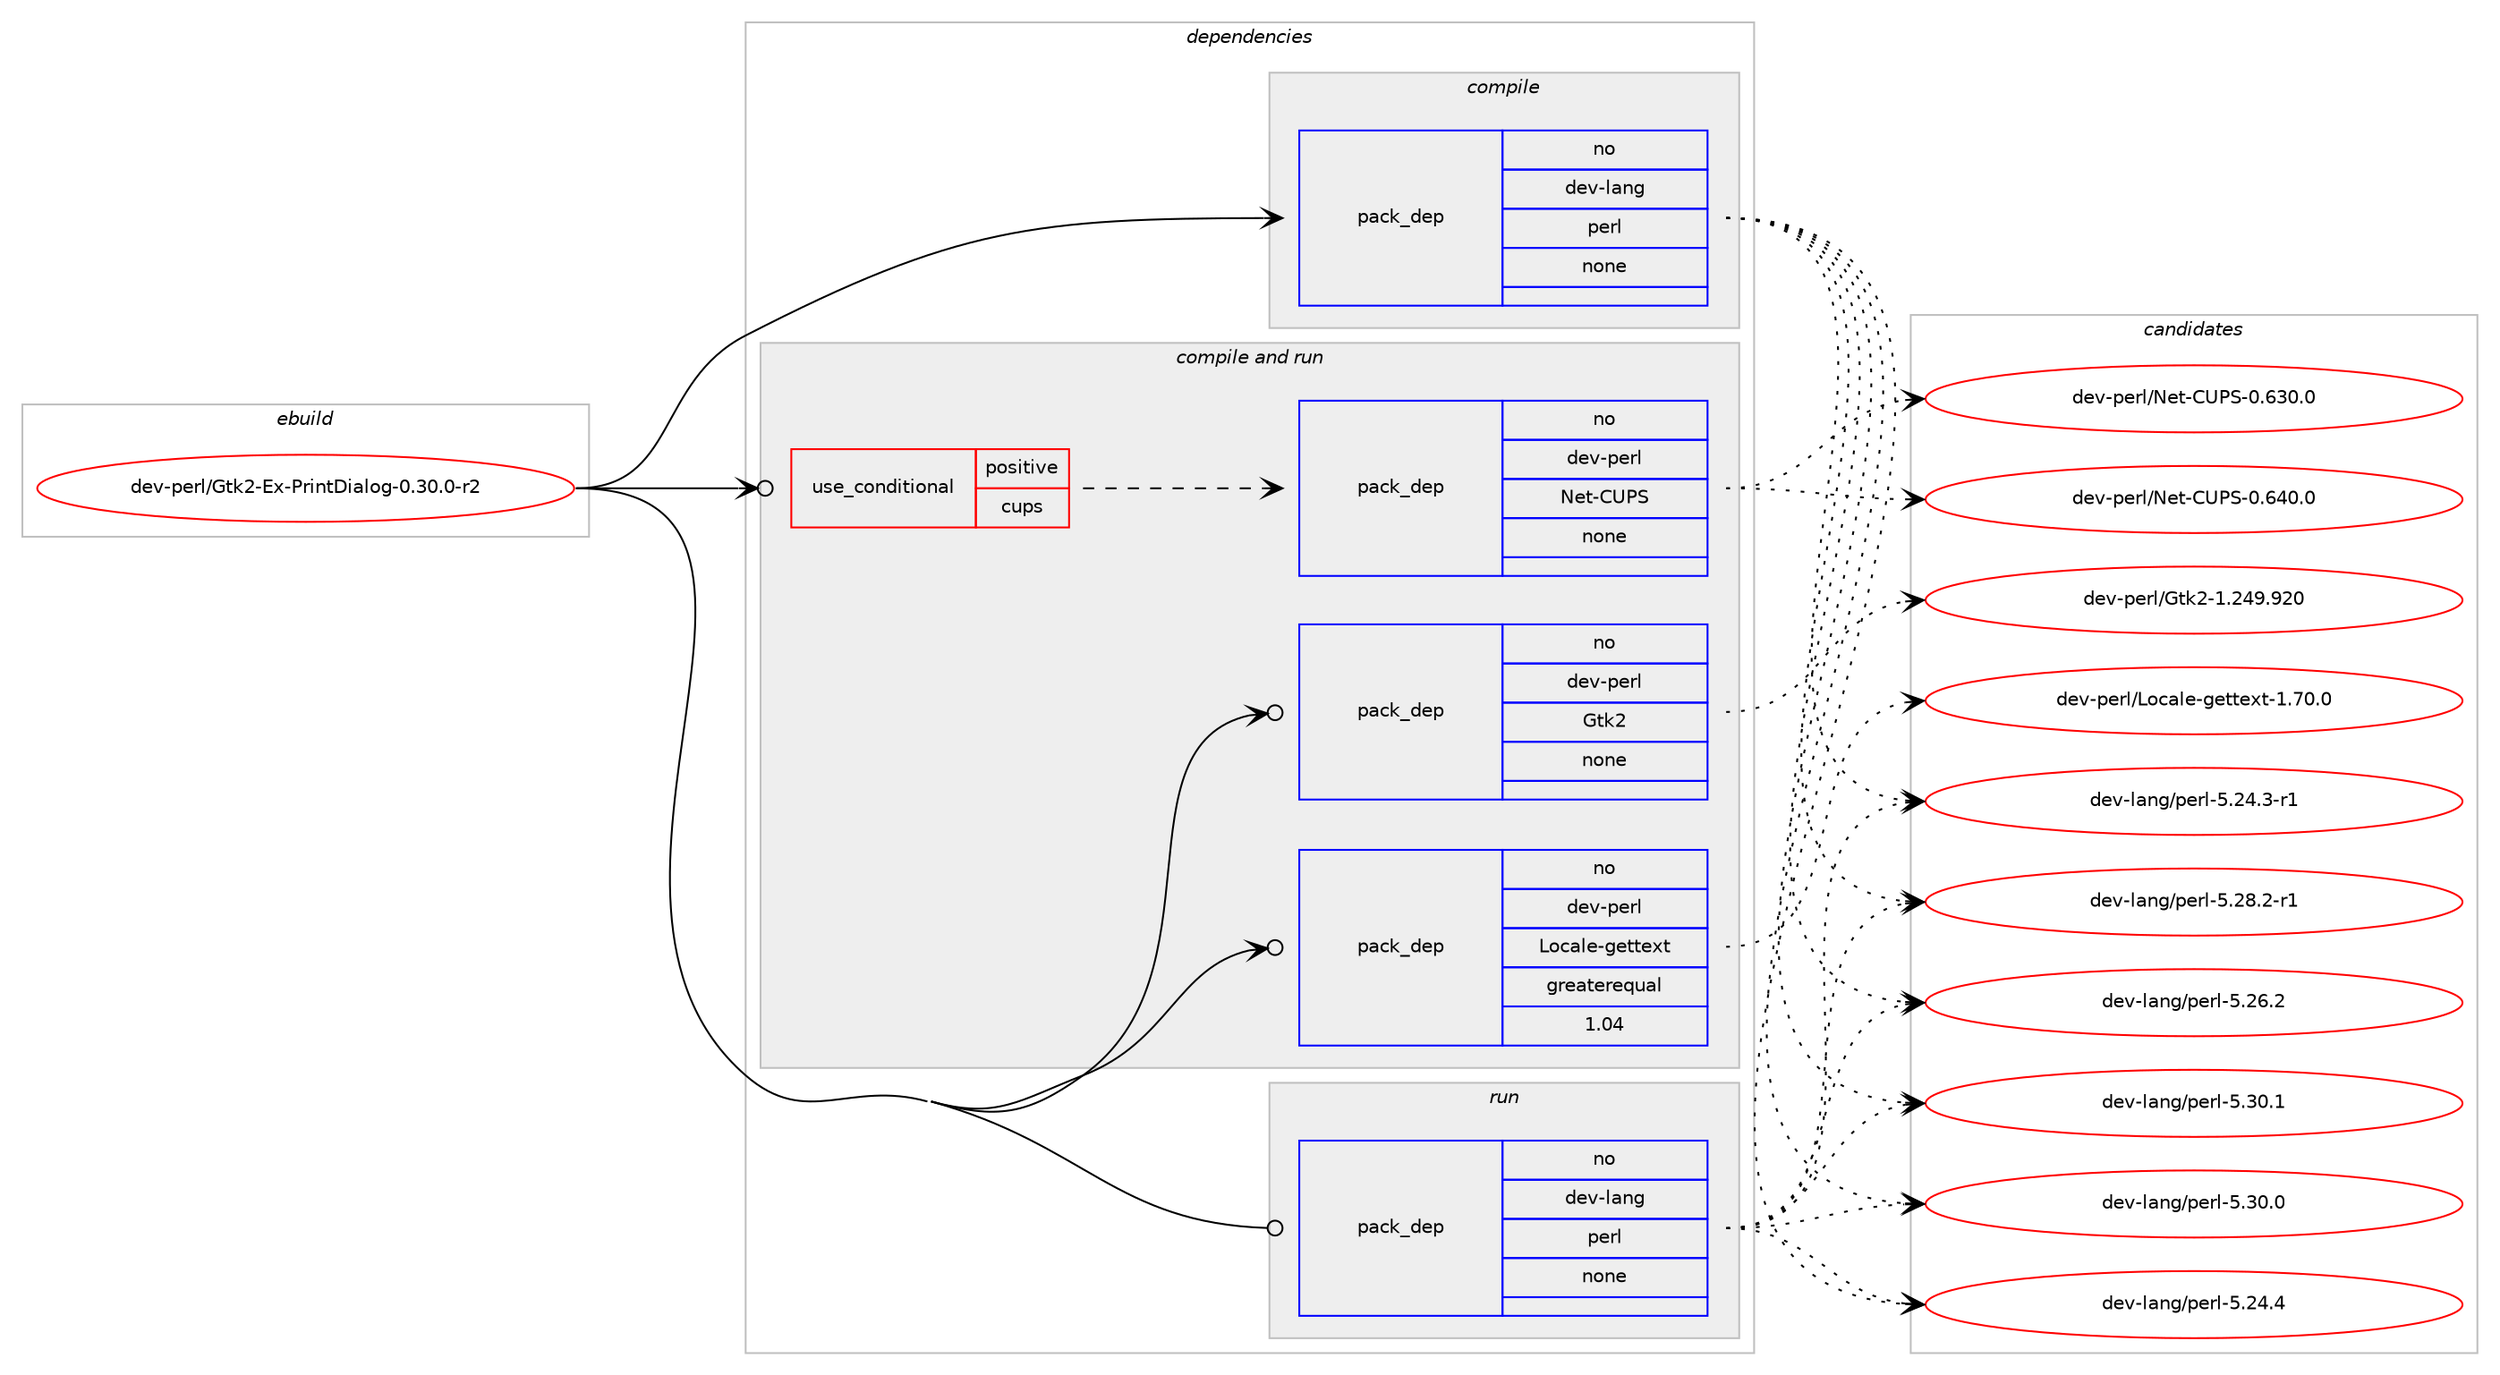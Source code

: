 digraph prolog {

# *************
# Graph options
# *************

newrank=true;
concentrate=true;
compound=true;
graph [rankdir=LR,fontname=Helvetica,fontsize=10,ranksep=1.5];#, ranksep=2.5, nodesep=0.2];
edge  [arrowhead=vee];
node  [fontname=Helvetica,fontsize=10];

# **********
# The ebuild
# **********

subgraph cluster_leftcol {
color=gray;
rank=same;
label=<<i>ebuild</i>>;
id [label="dev-perl/Gtk2-Ex-PrintDialog-0.30.0-r2", color=red, width=4, href="../dev-perl/Gtk2-Ex-PrintDialog-0.30.0-r2.svg"];
}

# ****************
# The dependencies
# ****************

subgraph cluster_midcol {
color=gray;
label=<<i>dependencies</i>>;
subgraph cluster_compile {
fillcolor="#eeeeee";
style=filled;
label=<<i>compile</i>>;
subgraph pack433310 {
dependency578674 [label=<<TABLE BORDER="0" CELLBORDER="1" CELLSPACING="0" CELLPADDING="4" WIDTH="220"><TR><TD ROWSPAN="6" CELLPADDING="30">pack_dep</TD></TR><TR><TD WIDTH="110">no</TD></TR><TR><TD>dev-lang</TD></TR><TR><TD>perl</TD></TR><TR><TD>none</TD></TR><TR><TD></TD></TR></TABLE>>, shape=none, color=blue];
}
id:e -> dependency578674:w [weight=20,style="solid",arrowhead="vee"];
}
subgraph cluster_compileandrun {
fillcolor="#eeeeee";
style=filled;
label=<<i>compile and run</i>>;
subgraph cond133716 {
dependency578675 [label=<<TABLE BORDER="0" CELLBORDER="1" CELLSPACING="0" CELLPADDING="4"><TR><TD ROWSPAN="3" CELLPADDING="10">use_conditional</TD></TR><TR><TD>positive</TD></TR><TR><TD>cups</TD></TR></TABLE>>, shape=none, color=red];
subgraph pack433311 {
dependency578676 [label=<<TABLE BORDER="0" CELLBORDER="1" CELLSPACING="0" CELLPADDING="4" WIDTH="220"><TR><TD ROWSPAN="6" CELLPADDING="30">pack_dep</TD></TR><TR><TD WIDTH="110">no</TD></TR><TR><TD>dev-perl</TD></TR><TR><TD>Net-CUPS</TD></TR><TR><TD>none</TD></TR><TR><TD></TD></TR></TABLE>>, shape=none, color=blue];
}
dependency578675:e -> dependency578676:w [weight=20,style="dashed",arrowhead="vee"];
}
id:e -> dependency578675:w [weight=20,style="solid",arrowhead="odotvee"];
subgraph pack433312 {
dependency578677 [label=<<TABLE BORDER="0" CELLBORDER="1" CELLSPACING="0" CELLPADDING="4" WIDTH="220"><TR><TD ROWSPAN="6" CELLPADDING="30">pack_dep</TD></TR><TR><TD WIDTH="110">no</TD></TR><TR><TD>dev-perl</TD></TR><TR><TD>Gtk2</TD></TR><TR><TD>none</TD></TR><TR><TD></TD></TR></TABLE>>, shape=none, color=blue];
}
id:e -> dependency578677:w [weight=20,style="solid",arrowhead="odotvee"];
subgraph pack433313 {
dependency578678 [label=<<TABLE BORDER="0" CELLBORDER="1" CELLSPACING="0" CELLPADDING="4" WIDTH="220"><TR><TD ROWSPAN="6" CELLPADDING="30">pack_dep</TD></TR><TR><TD WIDTH="110">no</TD></TR><TR><TD>dev-perl</TD></TR><TR><TD>Locale-gettext</TD></TR><TR><TD>greaterequal</TD></TR><TR><TD>1.04</TD></TR></TABLE>>, shape=none, color=blue];
}
id:e -> dependency578678:w [weight=20,style="solid",arrowhead="odotvee"];
}
subgraph cluster_run {
fillcolor="#eeeeee";
style=filled;
label=<<i>run</i>>;
subgraph pack433314 {
dependency578679 [label=<<TABLE BORDER="0" CELLBORDER="1" CELLSPACING="0" CELLPADDING="4" WIDTH="220"><TR><TD ROWSPAN="6" CELLPADDING="30">pack_dep</TD></TR><TR><TD WIDTH="110">no</TD></TR><TR><TD>dev-lang</TD></TR><TR><TD>perl</TD></TR><TR><TD>none</TD></TR><TR><TD></TD></TR></TABLE>>, shape=none, color=blue];
}
id:e -> dependency578679:w [weight=20,style="solid",arrowhead="odot"];
}
}

# **************
# The candidates
# **************

subgraph cluster_choices {
rank=same;
color=gray;
label=<<i>candidates</i>>;

subgraph choice433310 {
color=black;
nodesep=1;
choice100101118451089711010347112101114108455346505246514511449 [label="dev-lang/perl-5.24.3-r1", color=red, width=4,href="../dev-lang/perl-5.24.3-r1.svg"];
choice10010111845108971101034711210111410845534650524652 [label="dev-lang/perl-5.24.4", color=red, width=4,href="../dev-lang/perl-5.24.4.svg"];
choice10010111845108971101034711210111410845534650544650 [label="dev-lang/perl-5.26.2", color=red, width=4,href="../dev-lang/perl-5.26.2.svg"];
choice100101118451089711010347112101114108455346505646504511449 [label="dev-lang/perl-5.28.2-r1", color=red, width=4,href="../dev-lang/perl-5.28.2-r1.svg"];
choice10010111845108971101034711210111410845534651484648 [label="dev-lang/perl-5.30.0", color=red, width=4,href="../dev-lang/perl-5.30.0.svg"];
choice10010111845108971101034711210111410845534651484649 [label="dev-lang/perl-5.30.1", color=red, width=4,href="../dev-lang/perl-5.30.1.svg"];
dependency578674:e -> choice100101118451089711010347112101114108455346505246514511449:w [style=dotted,weight="100"];
dependency578674:e -> choice10010111845108971101034711210111410845534650524652:w [style=dotted,weight="100"];
dependency578674:e -> choice10010111845108971101034711210111410845534650544650:w [style=dotted,weight="100"];
dependency578674:e -> choice100101118451089711010347112101114108455346505646504511449:w [style=dotted,weight="100"];
dependency578674:e -> choice10010111845108971101034711210111410845534651484648:w [style=dotted,weight="100"];
dependency578674:e -> choice10010111845108971101034711210111410845534651484649:w [style=dotted,weight="100"];
}
subgraph choice433311 {
color=black;
nodesep=1;
choice10010111845112101114108477810111645678580834548465451484648 [label="dev-perl/Net-CUPS-0.630.0", color=red, width=4,href="../dev-perl/Net-CUPS-0.630.0.svg"];
choice10010111845112101114108477810111645678580834548465452484648 [label="dev-perl/Net-CUPS-0.640.0", color=red, width=4,href="../dev-perl/Net-CUPS-0.640.0.svg"];
dependency578676:e -> choice10010111845112101114108477810111645678580834548465451484648:w [style=dotted,weight="100"];
dependency578676:e -> choice10010111845112101114108477810111645678580834548465452484648:w [style=dotted,weight="100"];
}
subgraph choice433312 {
color=black;
nodesep=1;
choice1001011184511210111410847711161075045494650525746575048 [label="dev-perl/Gtk2-1.249.920", color=red, width=4,href="../dev-perl/Gtk2-1.249.920.svg"];
dependency578677:e -> choice1001011184511210111410847711161075045494650525746575048:w [style=dotted,weight="100"];
}
subgraph choice433313 {
color=black;
nodesep=1;
choice10010111845112101114108477611199971081014510310111611610112011645494655484648 [label="dev-perl/Locale-gettext-1.70.0", color=red, width=4,href="../dev-perl/Locale-gettext-1.70.0.svg"];
dependency578678:e -> choice10010111845112101114108477611199971081014510310111611610112011645494655484648:w [style=dotted,weight="100"];
}
subgraph choice433314 {
color=black;
nodesep=1;
choice100101118451089711010347112101114108455346505246514511449 [label="dev-lang/perl-5.24.3-r1", color=red, width=4,href="../dev-lang/perl-5.24.3-r1.svg"];
choice10010111845108971101034711210111410845534650524652 [label="dev-lang/perl-5.24.4", color=red, width=4,href="../dev-lang/perl-5.24.4.svg"];
choice10010111845108971101034711210111410845534650544650 [label="dev-lang/perl-5.26.2", color=red, width=4,href="../dev-lang/perl-5.26.2.svg"];
choice100101118451089711010347112101114108455346505646504511449 [label="dev-lang/perl-5.28.2-r1", color=red, width=4,href="../dev-lang/perl-5.28.2-r1.svg"];
choice10010111845108971101034711210111410845534651484648 [label="dev-lang/perl-5.30.0", color=red, width=4,href="../dev-lang/perl-5.30.0.svg"];
choice10010111845108971101034711210111410845534651484649 [label="dev-lang/perl-5.30.1", color=red, width=4,href="../dev-lang/perl-5.30.1.svg"];
dependency578679:e -> choice100101118451089711010347112101114108455346505246514511449:w [style=dotted,weight="100"];
dependency578679:e -> choice10010111845108971101034711210111410845534650524652:w [style=dotted,weight="100"];
dependency578679:e -> choice10010111845108971101034711210111410845534650544650:w [style=dotted,weight="100"];
dependency578679:e -> choice100101118451089711010347112101114108455346505646504511449:w [style=dotted,weight="100"];
dependency578679:e -> choice10010111845108971101034711210111410845534651484648:w [style=dotted,weight="100"];
dependency578679:e -> choice10010111845108971101034711210111410845534651484649:w [style=dotted,weight="100"];
}
}

}
